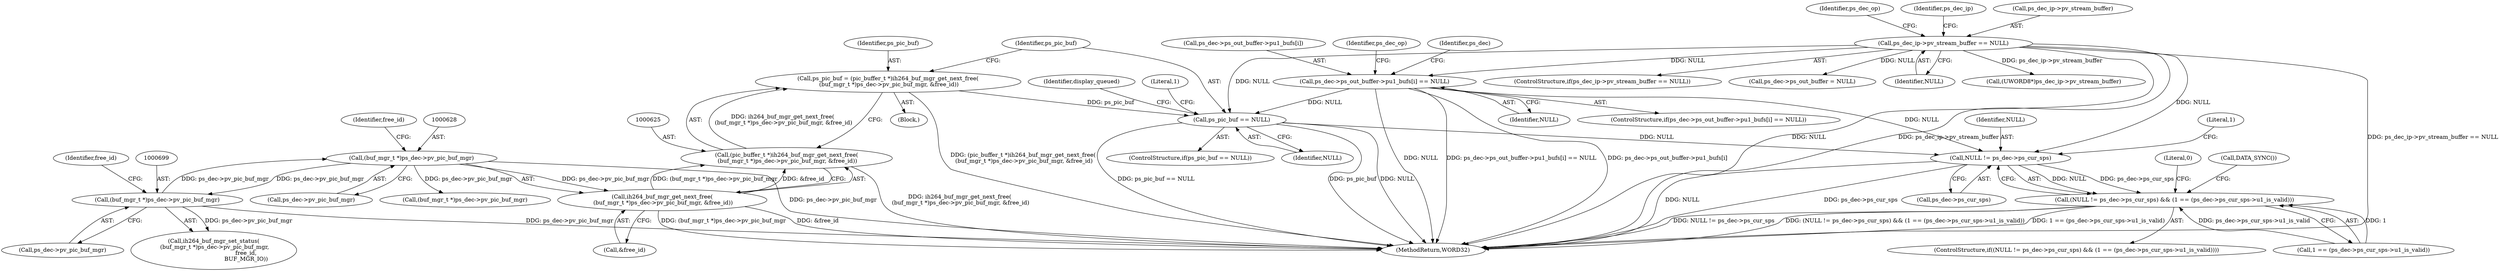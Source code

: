 digraph "0_Android_494561291a503840f385fbcd11d9bc5f4dc502b8@pointer" {
"1002143" [label="(Call,NULL != ps_dec->ps_cur_sps)"];
"1000635" [label="(Call,ps_pic_buf == NULL)"];
"1000622" [label="(Call,ps_pic_buf = (pic_buffer_t *)ih264_buf_mgr_get_next_free(\n (buf_mgr_t *)ps_dec->pv_pic_buf_mgr, &free_id))"];
"1000624" [label="(Call,(pic_buffer_t *)ih264_buf_mgr_get_next_free(\n (buf_mgr_t *)ps_dec->pv_pic_buf_mgr, &free_id))"];
"1000626" [label="(Call,ih264_buf_mgr_get_next_free(\n (buf_mgr_t *)ps_dec->pv_pic_buf_mgr, &free_id))"];
"1000627" [label="(Call,(buf_mgr_t *)ps_dec->pv_pic_buf_mgr)"];
"1000698" [label="(Call,(buf_mgr_t *)ps_dec->pv_pic_buf_mgr)"];
"1000418" [label="(Call,ps_dec->ps_out_buffer->pu1_bufs[i] == NULL)"];
"1000267" [label="(Call,ps_dec_ip->pv_stream_buffer == NULL)"];
"1002142" [label="(Call,(NULL != ps_dec->ps_cur_sps) && (1 == (ps_dec->ps_cur_sps->u1_is_valid)))"];
"1002141" [label="(ControlStructure,if((NULL != ps_dec->ps_cur_sps) && (1 == (ps_dec->ps_cur_sps->u1_is_valid))))"];
"1002142" [label="(Call,(NULL != ps_dec->ps_cur_sps) && (1 == (ps_dec->ps_cur_sps->u1_is_valid)))"];
"1000992" [label="(Call,(UWORD8*)ps_dec_ip->pv_stream_buffer)"];
"1000267" [label="(Call,ps_dec_ip->pv_stream_buffer == NULL)"];
"1000629" [label="(Call,ps_dec->pv_pic_buf_mgr)"];
"1000636" [label="(Identifier,ps_pic_buf)"];
"1000275" [label="(Identifier,ps_dec_op)"];
"1000703" [label="(Identifier,free_id)"];
"1000626" [label="(Call,ih264_buf_mgr_get_next_free(\n (buf_mgr_t *)ps_dec->pv_pic_buf_mgr, &free_id))"];
"1000627" [label="(Call,(buf_mgr_t *)ps_dec->pv_pic_buf_mgr)"];
"1000623" [label="(Identifier,ps_pic_buf)"];
"1002185" [label="(MethodReturn,WORD32)"];
"1000642" [label="(Identifier,display_queued)"];
"1000632" [label="(Call,&free_id)"];
"1000708" [label="(Call,(buf_mgr_t *)ps_dec->pv_pic_buf_mgr)"];
"1002145" [label="(Call,ps_dec->ps_cur_sps)"];
"1000447" [label="(Identifier,ps_dec)"];
"1000622" [label="(Call,ps_pic_buf = (pic_buffer_t *)ih264_buf_mgr_get_next_free(\n (buf_mgr_t *)ps_dec->pv_pic_buf_mgr, &free_id))"];
"1002177" [label="(Call,DATA_SYNC())"];
"1000417" [label="(ControlStructure,if(ps_dec->ps_out_buffer->pu1_bufs[i] == NULL))"];
"1000266" [label="(ControlStructure,if(ps_dec_ip->pv_stream_buffer == NULL))"];
"1000418" [label="(Call,ps_dec->ps_out_buffer->pu1_bufs[i] == NULL)"];
"1000419" [label="(Call,ps_dec->ps_out_buffer->pu1_bufs[i])"];
"1000620" [label="(Block,)"];
"1000690" [label="(Literal,1)"];
"1002159" [label="(Literal,0)"];
"1000318" [label="(Call,ps_dec->ps_out_buffer = NULL)"];
"1002143" [label="(Call,NULL != ps_dec->ps_cur_sps)"];
"1000290" [label="(Identifier,ps_dec_ip)"];
"1002148" [label="(Call,1 == (ps_dec->ps_cur_sps->u1_is_valid))"];
"1000624" [label="(Call,(pic_buffer_t *)ih264_buf_mgr_get_next_free(\n (buf_mgr_t *)ps_dec->pv_pic_buf_mgr, &free_id))"];
"1000698" [label="(Call,(buf_mgr_t *)ps_dec->pv_pic_buf_mgr)"];
"1000271" [label="(Identifier,NULL)"];
"1000635" [label="(Call,ps_pic_buf == NULL)"];
"1000430" [label="(Identifier,ps_dec_op)"];
"1000268" [label="(Call,ps_dec_ip->pv_stream_buffer)"];
"1000633" [label="(Identifier,free_id)"];
"1000426" [label="(Identifier,NULL)"];
"1000634" [label="(ControlStructure,if(ps_pic_buf == NULL))"];
"1000637" [label="(Identifier,NULL)"];
"1002149" [label="(Literal,1)"];
"1000697" [label="(Call,ih264_buf_mgr_set_status(\n (buf_mgr_t *)ps_dec->pv_pic_buf_mgr,\n                                    free_id,\n                                    BUF_MGR_IO))"];
"1002144" [label="(Identifier,NULL)"];
"1000700" [label="(Call,ps_dec->pv_pic_buf_mgr)"];
"1002143" -> "1002142"  [label="AST: "];
"1002143" -> "1002145"  [label="CFG: "];
"1002144" -> "1002143"  [label="AST: "];
"1002145" -> "1002143"  [label="AST: "];
"1002149" -> "1002143"  [label="CFG: "];
"1002142" -> "1002143"  [label="CFG: "];
"1002143" -> "1002185"  [label="DDG: NULL"];
"1002143" -> "1002185"  [label="DDG: ps_dec->ps_cur_sps"];
"1002143" -> "1002142"  [label="DDG: NULL"];
"1002143" -> "1002142"  [label="DDG: ps_dec->ps_cur_sps"];
"1000635" -> "1002143"  [label="DDG: NULL"];
"1000418" -> "1002143"  [label="DDG: NULL"];
"1000267" -> "1002143"  [label="DDG: NULL"];
"1000635" -> "1000634"  [label="AST: "];
"1000635" -> "1000637"  [label="CFG: "];
"1000636" -> "1000635"  [label="AST: "];
"1000637" -> "1000635"  [label="AST: "];
"1000642" -> "1000635"  [label="CFG: "];
"1000690" -> "1000635"  [label="CFG: "];
"1000635" -> "1002185"  [label="DDG: NULL"];
"1000635" -> "1002185"  [label="DDG: ps_pic_buf == NULL"];
"1000635" -> "1002185"  [label="DDG: ps_pic_buf"];
"1000622" -> "1000635"  [label="DDG: ps_pic_buf"];
"1000418" -> "1000635"  [label="DDG: NULL"];
"1000267" -> "1000635"  [label="DDG: NULL"];
"1000622" -> "1000620"  [label="AST: "];
"1000622" -> "1000624"  [label="CFG: "];
"1000623" -> "1000622"  [label="AST: "];
"1000624" -> "1000622"  [label="AST: "];
"1000636" -> "1000622"  [label="CFG: "];
"1000622" -> "1002185"  [label="DDG: (pic_buffer_t *)ih264_buf_mgr_get_next_free(\n (buf_mgr_t *)ps_dec->pv_pic_buf_mgr, &free_id)"];
"1000624" -> "1000622"  [label="DDG: ih264_buf_mgr_get_next_free(\n (buf_mgr_t *)ps_dec->pv_pic_buf_mgr, &free_id)"];
"1000624" -> "1000626"  [label="CFG: "];
"1000625" -> "1000624"  [label="AST: "];
"1000626" -> "1000624"  [label="AST: "];
"1000624" -> "1002185"  [label="DDG: ih264_buf_mgr_get_next_free(\n (buf_mgr_t *)ps_dec->pv_pic_buf_mgr, &free_id)"];
"1000626" -> "1000624"  [label="DDG: (buf_mgr_t *)ps_dec->pv_pic_buf_mgr"];
"1000626" -> "1000624"  [label="DDG: &free_id"];
"1000626" -> "1000632"  [label="CFG: "];
"1000627" -> "1000626"  [label="AST: "];
"1000632" -> "1000626"  [label="AST: "];
"1000626" -> "1002185"  [label="DDG: &free_id"];
"1000626" -> "1002185"  [label="DDG: (buf_mgr_t *)ps_dec->pv_pic_buf_mgr"];
"1000627" -> "1000626"  [label="DDG: ps_dec->pv_pic_buf_mgr"];
"1000627" -> "1000629"  [label="CFG: "];
"1000628" -> "1000627"  [label="AST: "];
"1000629" -> "1000627"  [label="AST: "];
"1000633" -> "1000627"  [label="CFG: "];
"1000627" -> "1002185"  [label="DDG: ps_dec->pv_pic_buf_mgr"];
"1000698" -> "1000627"  [label="DDG: ps_dec->pv_pic_buf_mgr"];
"1000627" -> "1000698"  [label="DDG: ps_dec->pv_pic_buf_mgr"];
"1000627" -> "1000708"  [label="DDG: ps_dec->pv_pic_buf_mgr"];
"1000698" -> "1000697"  [label="AST: "];
"1000698" -> "1000700"  [label="CFG: "];
"1000699" -> "1000698"  [label="AST: "];
"1000700" -> "1000698"  [label="AST: "];
"1000703" -> "1000698"  [label="CFG: "];
"1000698" -> "1002185"  [label="DDG: ps_dec->pv_pic_buf_mgr"];
"1000698" -> "1000697"  [label="DDG: ps_dec->pv_pic_buf_mgr"];
"1000418" -> "1000417"  [label="AST: "];
"1000418" -> "1000426"  [label="CFG: "];
"1000419" -> "1000418"  [label="AST: "];
"1000426" -> "1000418"  [label="AST: "];
"1000430" -> "1000418"  [label="CFG: "];
"1000447" -> "1000418"  [label="CFG: "];
"1000418" -> "1002185"  [label="DDG: NULL"];
"1000418" -> "1002185"  [label="DDG: ps_dec->ps_out_buffer->pu1_bufs[i] == NULL"];
"1000418" -> "1002185"  [label="DDG: ps_dec->ps_out_buffer->pu1_bufs[i]"];
"1000267" -> "1000418"  [label="DDG: NULL"];
"1000267" -> "1000266"  [label="AST: "];
"1000267" -> "1000271"  [label="CFG: "];
"1000268" -> "1000267"  [label="AST: "];
"1000271" -> "1000267"  [label="AST: "];
"1000275" -> "1000267"  [label="CFG: "];
"1000290" -> "1000267"  [label="CFG: "];
"1000267" -> "1002185"  [label="DDG: ps_dec_ip->pv_stream_buffer"];
"1000267" -> "1002185"  [label="DDG: ps_dec_ip->pv_stream_buffer == NULL"];
"1000267" -> "1002185"  [label="DDG: NULL"];
"1000267" -> "1000318"  [label="DDG: NULL"];
"1000267" -> "1000992"  [label="DDG: ps_dec_ip->pv_stream_buffer"];
"1002142" -> "1002141"  [label="AST: "];
"1002142" -> "1002148"  [label="CFG: "];
"1002148" -> "1002142"  [label="AST: "];
"1002159" -> "1002142"  [label="CFG: "];
"1002177" -> "1002142"  [label="CFG: "];
"1002142" -> "1002185"  [label="DDG: (NULL != ps_dec->ps_cur_sps) && (1 == (ps_dec->ps_cur_sps->u1_is_valid))"];
"1002142" -> "1002185"  [label="DDG: 1 == (ps_dec->ps_cur_sps->u1_is_valid)"];
"1002142" -> "1002185"  [label="DDG: NULL != ps_dec->ps_cur_sps"];
"1002148" -> "1002142"  [label="DDG: 1"];
"1002148" -> "1002142"  [label="DDG: ps_dec->ps_cur_sps->u1_is_valid"];
}
